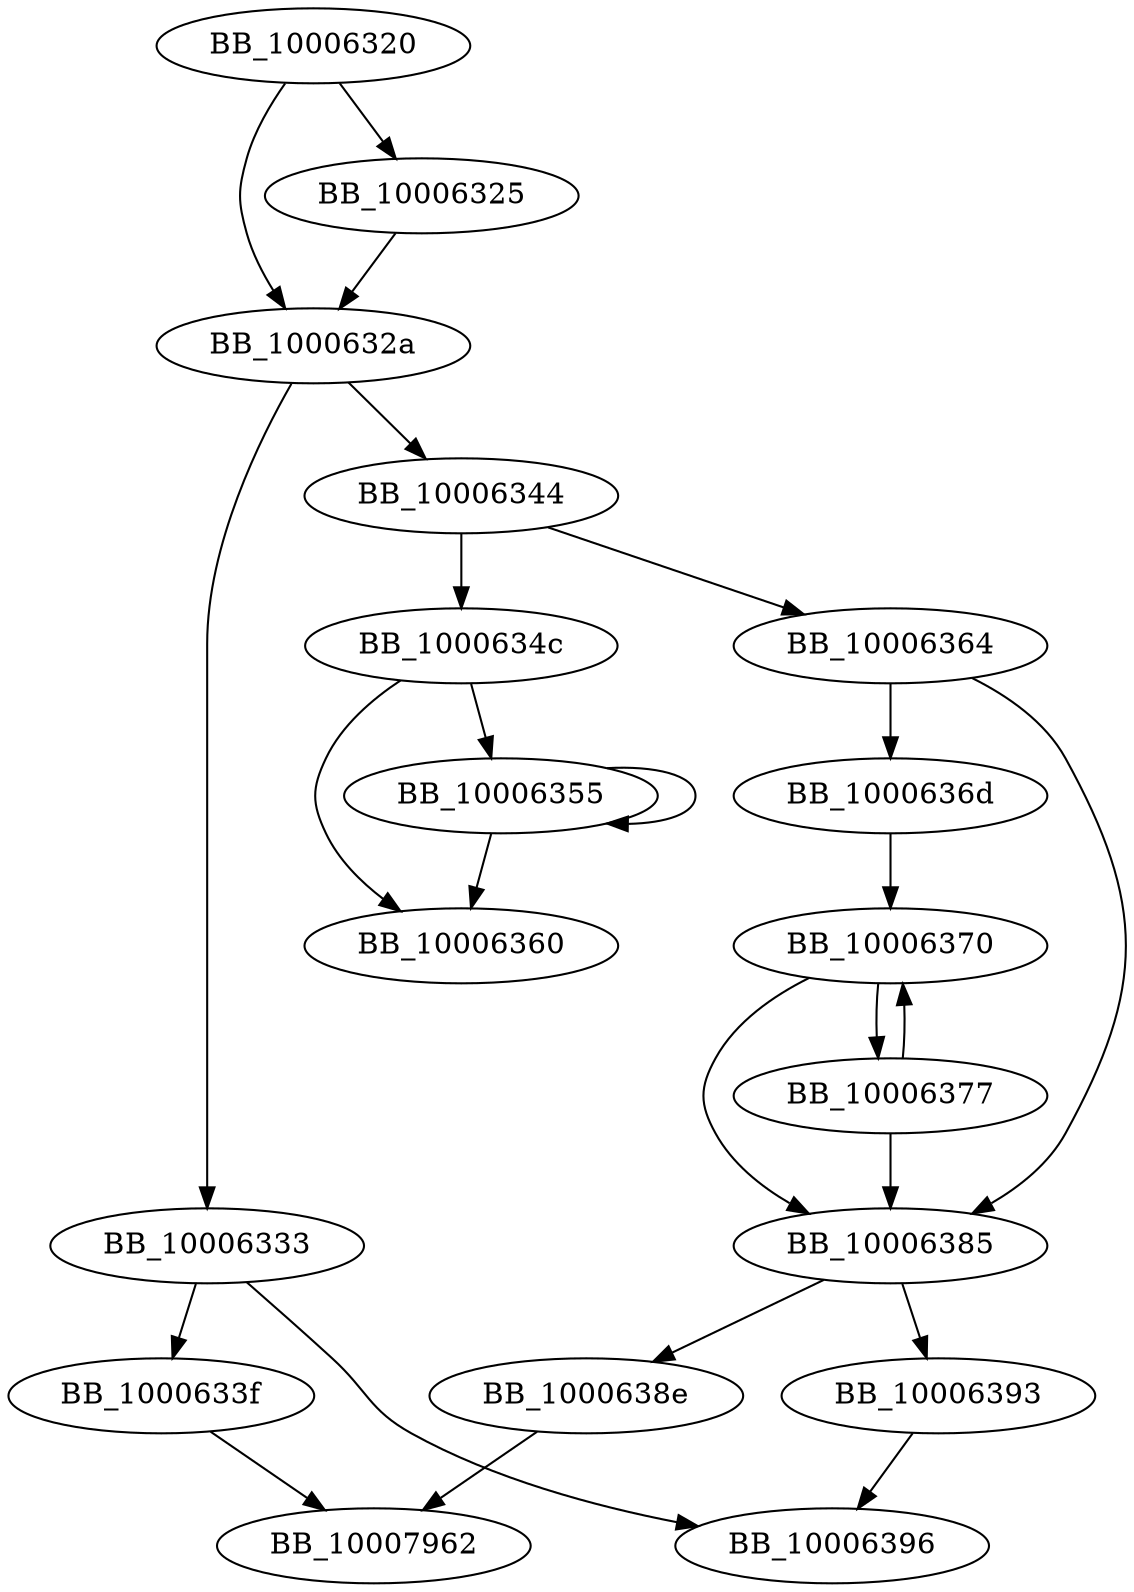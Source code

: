DiGraph sub_10006320{
BB_10006320->BB_10006325
BB_10006320->BB_1000632a
BB_10006325->BB_1000632a
BB_1000632a->BB_10006333
BB_1000632a->BB_10006344
BB_10006333->BB_1000633f
BB_10006333->BB_10006396
BB_1000633f->BB_10007962
BB_10006344->BB_1000634c
BB_10006344->BB_10006364
BB_1000634c->BB_10006355
BB_1000634c->BB_10006360
BB_10006355->BB_10006355
BB_10006355->BB_10006360
BB_10006364->BB_1000636d
BB_10006364->BB_10006385
BB_1000636d->BB_10006370
BB_10006370->BB_10006377
BB_10006370->BB_10006385
BB_10006377->BB_10006370
BB_10006377->BB_10006385
BB_10006385->BB_1000638e
BB_10006385->BB_10006393
BB_1000638e->BB_10007962
BB_10006393->BB_10006396
}
